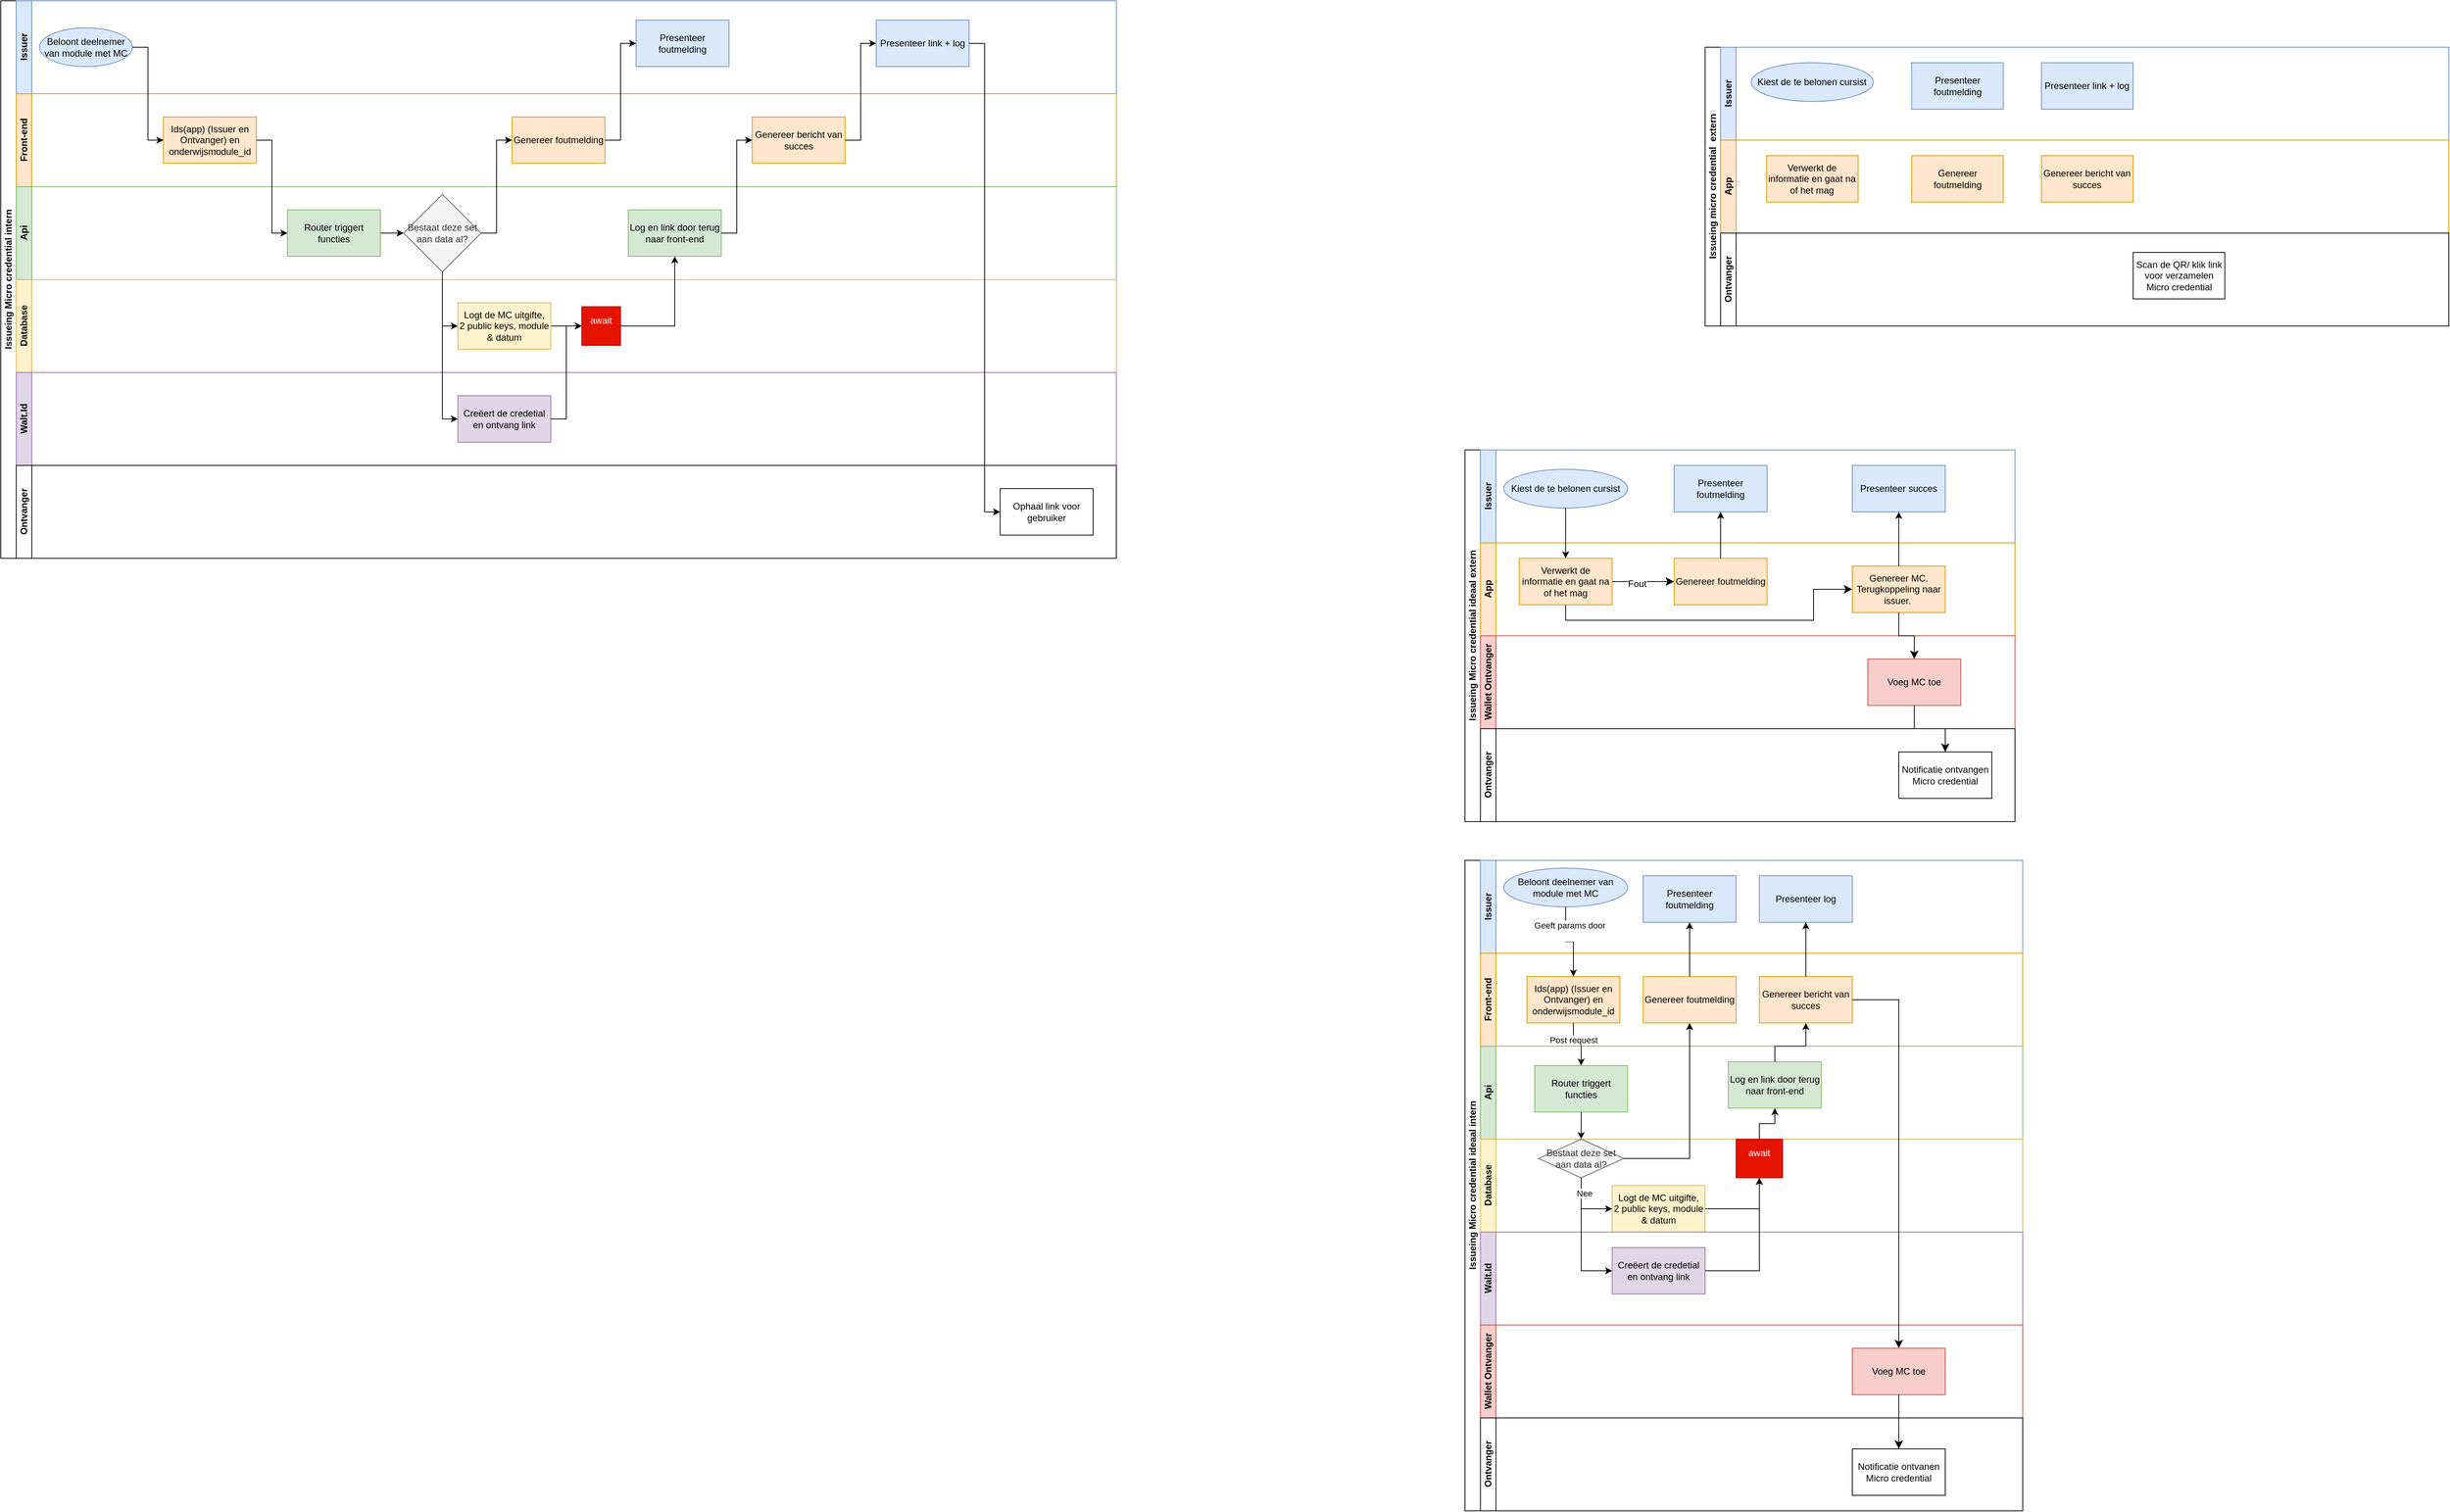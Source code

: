 <mxfile version="24.4.12" type="github">
  <diagram name="Pagina-1" id="NsCIWlI-wsy2xXNKLtzi">
    <mxGraphModel dx="2665" dy="642" grid="1" gridSize="10" guides="1" tooltips="1" connect="1" arrows="1" fold="1" page="1" pageScale="1" pageWidth="827" pageHeight="1169" math="0" shadow="0">
      <root>
        <mxCell id="0" />
        <mxCell id="1" parent="0" />
        <mxCell id="zvpY97_QarNmOb90CFdL-1" value="Issueing Micro credential intern" style="swimlane;childLayout=stackLayout;resizeParent=1;resizeParentMax=0;horizontal=0;startSize=20;horizontalStack=0;html=1;" parent="1" vertex="1">
          <mxGeometry x="-720" y="370" width="1440" height="720" as="geometry" />
        </mxCell>
        <mxCell id="zvpY97_QarNmOb90CFdL-2" value="Issuer" style="swimlane;startSize=20;horizontal=0;html=1;fillColor=#dae8fc;strokeColor=#6c8ebf;" parent="zvpY97_QarNmOb90CFdL-1" vertex="1">
          <mxGeometry x="20" width="1420" height="120" as="geometry" />
        </mxCell>
        <mxCell id="zvpY97_QarNmOb90CFdL-3" value="Beloont deelnemer van module met MC" style="ellipse;whiteSpace=wrap;html=1;fillColor=#dae8fc;strokeColor=#6c8ebf;" parent="zvpY97_QarNmOb90CFdL-2" vertex="1">
          <mxGeometry x="30" y="35" width="120" height="50" as="geometry" />
        </mxCell>
        <mxCell id="zvpY97_QarNmOb90CFdL-4" value="Presenteer foutmelding" style="whiteSpace=wrap;html=1;fillColor=#dae8fc;strokeColor=#6c8ebf;rounded=0;" parent="zvpY97_QarNmOb90CFdL-2" vertex="1">
          <mxGeometry x="800" y="25" width="120" height="60" as="geometry" />
        </mxCell>
        <mxCell id="zvpY97_QarNmOb90CFdL-5" value="Presenteer link + log" style="whiteSpace=wrap;html=1;fillColor=#dae8fc;strokeColor=#6c8ebf;rounded=0;" parent="zvpY97_QarNmOb90CFdL-2" vertex="1">
          <mxGeometry x="1110" y="25" width="120" height="60" as="geometry" />
        </mxCell>
        <mxCell id="zvpY97_QarNmOb90CFdL-6" value="Front-end" style="swimlane;startSize=20;horizontal=0;html=1;fillColor=#ffe6cc;strokeColor=#d79b00;" parent="zvpY97_QarNmOb90CFdL-1" vertex="1">
          <mxGeometry x="20" y="120" width="1420" height="120" as="geometry" />
        </mxCell>
        <mxCell id="zvpY97_QarNmOb90CFdL-7" value="Ids(app) (Issuer en Ontvanger) en onderwijsmodule_id" style="rounded=0;whiteSpace=wrap;html=1;fillColor=#ffe6cc;strokeColor=#d79b00;" parent="zvpY97_QarNmOb90CFdL-6" vertex="1">
          <mxGeometry x="190" y="30" width="120" height="60" as="geometry" />
        </mxCell>
        <mxCell id="zvpY97_QarNmOb90CFdL-8" value="Genereer foutmelding" style="whiteSpace=wrap;html=1;fillColor=#ffe6cc;strokeColor=#d79b00;rounded=0;" parent="zvpY97_QarNmOb90CFdL-6" vertex="1">
          <mxGeometry x="640" y="30" width="120" height="60" as="geometry" />
        </mxCell>
        <mxCell id="zvpY97_QarNmOb90CFdL-9" value="Genereer bericht van succes" style="whiteSpace=wrap;html=1;fillColor=#ffe6cc;strokeColor=#d79b00;rounded=0;" parent="zvpY97_QarNmOb90CFdL-6" vertex="1">
          <mxGeometry x="950" y="30" width="120" height="60" as="geometry" />
        </mxCell>
        <mxCell id="zvpY97_QarNmOb90CFdL-11" value="Api" style="swimlane;startSize=20;horizontal=0;html=1;fillColor=#d5e8d4;strokeColor=#82b366;" parent="zvpY97_QarNmOb90CFdL-1" vertex="1">
          <mxGeometry x="20" y="240" width="1420" height="120" as="geometry" />
        </mxCell>
        <mxCell id="EHAu2jdZxgm3HHLdkp7--11" style="edgeStyle=orthogonalEdgeStyle;rounded=0;orthogonalLoop=1;jettySize=auto;html=1;entryX=0;entryY=0.5;entryDx=0;entryDy=0;" edge="1" parent="zvpY97_QarNmOb90CFdL-11" source="zvpY97_QarNmOb90CFdL-14" target="zvpY97_QarNmOb90CFdL-19">
          <mxGeometry relative="1" as="geometry" />
        </mxCell>
        <mxCell id="zvpY97_QarNmOb90CFdL-14" value="Router triggert functies" style="rounded=0;whiteSpace=wrap;html=1;fillColor=#d5e8d4;strokeColor=#82b366;" parent="zvpY97_QarNmOb90CFdL-11" vertex="1">
          <mxGeometry x="350" y="30" width="120" height="60" as="geometry" />
        </mxCell>
        <mxCell id="zvpY97_QarNmOb90CFdL-15" value="Log en link door terug naar front-end" style="whiteSpace=wrap;html=1;fillColor=#d5e8d4;strokeColor=#82b366;rounded=0;" parent="zvpY97_QarNmOb90CFdL-11" vertex="1">
          <mxGeometry x="790" y="30" width="120" height="60" as="geometry" />
        </mxCell>
        <mxCell id="zvpY97_QarNmOb90CFdL-19" value="Bestaat deze set aan data al?" style="rhombus;whiteSpace=wrap;html=1;fillColor=#f5f5f5;strokeColor=#666666;rounded=0;fontColor=#333333;" parent="zvpY97_QarNmOb90CFdL-11" vertex="1">
          <mxGeometry x="500" y="10" width="100" height="100" as="geometry" />
        </mxCell>
        <mxCell id="zvpY97_QarNmOb90CFdL-16" value="Database" style="swimlane;startSize=20;horizontal=0;html=1;fillColor=#fff2cc;strokeColor=#d6b656;" parent="zvpY97_QarNmOb90CFdL-1" vertex="1">
          <mxGeometry x="20" y="360" width="1420" height="120" as="geometry" />
        </mxCell>
        <mxCell id="EHAu2jdZxgm3HHLdkp7--20" value="" style="edgeStyle=orthogonalEdgeStyle;rounded=0;orthogonalLoop=1;jettySize=auto;html=1;" edge="1" parent="zvpY97_QarNmOb90CFdL-16" source="zvpY97_QarNmOb90CFdL-18" target="zvpY97_QarNmOb90CFdL-21">
          <mxGeometry relative="1" as="geometry" />
        </mxCell>
        <mxCell id="zvpY97_QarNmOb90CFdL-18" value="Logt de MC uitgifte,&lt;br&gt;2 public keys, module &amp;amp;&amp;nbsp;&lt;span style=&quot;background-color: initial;&quot;&gt;datum&lt;/span&gt;" style="rounded=0;whiteSpace=wrap;html=1;fillColor=#fff2cc;strokeColor=#d6b656;" parent="zvpY97_QarNmOb90CFdL-16" vertex="1">
          <mxGeometry x="570" y="30" width="120" height="60" as="geometry" />
        </mxCell>
        <mxCell id="zvpY97_QarNmOb90CFdL-21" value="await&lt;div&gt;&lt;br&gt;&lt;/div&gt;" style="whiteSpace=wrap;html=1;fillColor=#e51400;strokeColor=#B20000;rounded=0;fontColor=#ffffff;" parent="zvpY97_QarNmOb90CFdL-16" vertex="1">
          <mxGeometry x="730" y="35" width="50" height="50" as="geometry" />
        </mxCell>
        <mxCell id="zvpY97_QarNmOb90CFdL-22" value="Walt.Id" style="swimlane;startSize=20;horizontal=0;html=1;fillColor=#e1d5e7;strokeColor=#9673a6;" parent="zvpY97_QarNmOb90CFdL-1" vertex="1">
          <mxGeometry x="20" y="480" width="1420" height="120" as="geometry" />
        </mxCell>
        <mxCell id="zvpY97_QarNmOb90CFdL-23" value="Creëert de credetial en ontvang link" style="rounded=0;whiteSpace=wrap;html=1;fillColor=#e1d5e7;strokeColor=#9673a6;" parent="zvpY97_QarNmOb90CFdL-22" vertex="1">
          <mxGeometry x="570" y="30" width="120" height="60" as="geometry" />
        </mxCell>
        <mxCell id="zvpY97_QarNmOb90CFdL-24" value="&lt;span style=&quot;color: rgb(0, 0, 0); font-family: Helvetica; font-size: 12px; font-style: normal; font-variant-ligatures: normal; font-variant-caps: normal; font-weight: 700; letter-spacing: normal; orphans: 2; text-align: center; text-indent: 0px; text-transform: none; widows: 2; word-spacing: 0px; -webkit-text-stroke-width: 0px; white-space: nowrap; background-color: rgb(251, 251, 251); text-decoration-thickness: initial; text-decoration-style: initial; text-decoration-color: initial; display: inline !important; float: none;&quot;&gt;Ontvanger&lt;/span&gt;" style="swimlane;startSize=20;horizontal=0;html=1;" parent="zvpY97_QarNmOb90CFdL-1" vertex="1">
          <mxGeometry x="20" y="600" width="1420" height="120" as="geometry" />
        </mxCell>
        <mxCell id="zvpY97_QarNmOb90CFdL-25" value="Ophaal link voor gebruiker" style="rounded=0;whiteSpace=wrap;html=1;" parent="zvpY97_QarNmOb90CFdL-24" vertex="1">
          <mxGeometry x="1270" y="30.0" width="120" height="60" as="geometry" />
        </mxCell>
        <mxCell id="EHAu2jdZxgm3HHLdkp7--4" style="edgeStyle=orthogonalEdgeStyle;rounded=0;orthogonalLoop=1;jettySize=auto;html=1;entryX=0;entryY=0.5;entryDx=0;entryDy=0;" edge="1" parent="zvpY97_QarNmOb90CFdL-1" source="zvpY97_QarNmOb90CFdL-3" target="zvpY97_QarNmOb90CFdL-7">
          <mxGeometry relative="1" as="geometry" />
        </mxCell>
        <mxCell id="EHAu2jdZxgm3HHLdkp7--5" style="edgeStyle=orthogonalEdgeStyle;rounded=0;orthogonalLoop=1;jettySize=auto;html=1;entryX=0;entryY=0.5;entryDx=0;entryDy=0;" edge="1" parent="zvpY97_QarNmOb90CFdL-1" source="zvpY97_QarNmOb90CFdL-7" target="zvpY97_QarNmOb90CFdL-14">
          <mxGeometry relative="1" as="geometry" />
        </mxCell>
        <mxCell id="EHAu2jdZxgm3HHLdkp7--13" style="edgeStyle=orthogonalEdgeStyle;rounded=0;orthogonalLoop=1;jettySize=auto;html=1;entryX=0;entryY=0.5;entryDx=0;entryDy=0;" edge="1" parent="zvpY97_QarNmOb90CFdL-1" source="zvpY97_QarNmOb90CFdL-19" target="zvpY97_QarNmOb90CFdL-8">
          <mxGeometry relative="1" as="geometry" />
        </mxCell>
        <mxCell id="EHAu2jdZxgm3HHLdkp7--14" style="edgeStyle=orthogonalEdgeStyle;rounded=0;orthogonalLoop=1;jettySize=auto;html=1;entryX=0;entryY=0.5;entryDx=0;entryDy=0;" edge="1" parent="zvpY97_QarNmOb90CFdL-1" source="zvpY97_QarNmOb90CFdL-8" target="zvpY97_QarNmOb90CFdL-4">
          <mxGeometry relative="1" as="geometry" />
        </mxCell>
        <mxCell id="EHAu2jdZxgm3HHLdkp7--17" style="edgeStyle=orthogonalEdgeStyle;rounded=0;orthogonalLoop=1;jettySize=auto;html=1;entryX=0;entryY=0.5;entryDx=0;entryDy=0;" edge="1" parent="zvpY97_QarNmOb90CFdL-1" source="zvpY97_QarNmOb90CFdL-19" target="zvpY97_QarNmOb90CFdL-18">
          <mxGeometry relative="1" as="geometry" />
        </mxCell>
        <mxCell id="EHAu2jdZxgm3HHLdkp7--18" style="edgeStyle=orthogonalEdgeStyle;rounded=0;orthogonalLoop=1;jettySize=auto;html=1;exitX=0.5;exitY=1;exitDx=0;exitDy=0;entryX=0;entryY=0.5;entryDx=0;entryDy=0;" edge="1" parent="zvpY97_QarNmOb90CFdL-1" source="zvpY97_QarNmOb90CFdL-19" target="zvpY97_QarNmOb90CFdL-23">
          <mxGeometry relative="1" as="geometry" />
        </mxCell>
        <mxCell id="EHAu2jdZxgm3HHLdkp7--21" style="edgeStyle=orthogonalEdgeStyle;rounded=0;orthogonalLoop=1;jettySize=auto;html=1;entryX=0;entryY=0.5;entryDx=0;entryDy=0;" edge="1" parent="zvpY97_QarNmOb90CFdL-1" source="zvpY97_QarNmOb90CFdL-23" target="zvpY97_QarNmOb90CFdL-21">
          <mxGeometry relative="1" as="geometry" />
        </mxCell>
        <mxCell id="EHAu2jdZxgm3HHLdkp7--22" style="edgeStyle=orthogonalEdgeStyle;rounded=0;orthogonalLoop=1;jettySize=auto;html=1;entryX=0.5;entryY=1;entryDx=0;entryDy=0;" edge="1" parent="zvpY97_QarNmOb90CFdL-1" source="zvpY97_QarNmOb90CFdL-21" target="zvpY97_QarNmOb90CFdL-15">
          <mxGeometry relative="1" as="geometry" />
        </mxCell>
        <mxCell id="EHAu2jdZxgm3HHLdkp7--23" style="edgeStyle=orthogonalEdgeStyle;rounded=0;orthogonalLoop=1;jettySize=auto;html=1;entryX=0;entryY=0.5;entryDx=0;entryDy=0;" edge="1" parent="zvpY97_QarNmOb90CFdL-1" source="zvpY97_QarNmOb90CFdL-15" target="zvpY97_QarNmOb90CFdL-9">
          <mxGeometry relative="1" as="geometry" />
        </mxCell>
        <mxCell id="EHAu2jdZxgm3HHLdkp7--24" style="edgeStyle=orthogonalEdgeStyle;rounded=0;orthogonalLoop=1;jettySize=auto;html=1;entryX=0;entryY=0.5;entryDx=0;entryDy=0;" edge="1" parent="zvpY97_QarNmOb90CFdL-1" source="zvpY97_QarNmOb90CFdL-9" target="zvpY97_QarNmOb90CFdL-5">
          <mxGeometry relative="1" as="geometry" />
        </mxCell>
        <mxCell id="EHAu2jdZxgm3HHLdkp7--25" style="edgeStyle=orthogonalEdgeStyle;rounded=0;orthogonalLoop=1;jettySize=auto;html=1;entryX=0;entryY=0.5;entryDx=0;entryDy=0;" edge="1" parent="zvpY97_QarNmOb90CFdL-1" source="zvpY97_QarNmOb90CFdL-5" target="zvpY97_QarNmOb90CFdL-25">
          <mxGeometry relative="1" as="geometry" />
        </mxCell>
        <mxCell id="zvpY97_QarNmOb90CFdL-39" value="Issueing Micro credential ideaal intern" style="swimlane;childLayout=stackLayout;resizeParent=1;resizeParentMax=0;horizontal=0;startSize=20;horizontalStack=0;html=1;" parent="1" vertex="1">
          <mxGeometry x="1170" y="1480" width="720" height="840" as="geometry" />
        </mxCell>
        <mxCell id="zvpY97_QarNmOb90CFdL-40" value="Issuer" style="swimlane;startSize=20;horizontal=0;html=1;fillColor=#dae8fc;strokeColor=#6c8ebf;" parent="zvpY97_QarNmOb90CFdL-39" vertex="1">
          <mxGeometry x="20" width="700" height="120" as="geometry" />
        </mxCell>
        <mxCell id="zvpY97_QarNmOb90CFdL-41" value="Beloont deelnemer van module met MC" style="ellipse;whiteSpace=wrap;html=1;fillColor=#dae8fc;strokeColor=#6c8ebf;" parent="zvpY97_QarNmOb90CFdL-40" vertex="1">
          <mxGeometry x="30" y="10" width="160" height="50" as="geometry" />
        </mxCell>
        <mxCell id="zvpY97_QarNmOb90CFdL-42" value="Presenteer foutmelding" style="whiteSpace=wrap;html=1;fillColor=#dae8fc;strokeColor=#6c8ebf;rounded=0;" parent="zvpY97_QarNmOb90CFdL-40" vertex="1">
          <mxGeometry x="210" y="20" width="120" height="60" as="geometry" />
        </mxCell>
        <mxCell id="zvpY97_QarNmOb90CFdL-43" value="Presenteer log" style="whiteSpace=wrap;html=1;fillColor=#dae8fc;strokeColor=#6c8ebf;rounded=0;" parent="zvpY97_QarNmOb90CFdL-40" vertex="1">
          <mxGeometry x="360" y="20" width="120" height="60" as="geometry" />
        </mxCell>
        <mxCell id="zvpY97_QarNmOb90CFdL-44" value="Front-end" style="swimlane;startSize=20;horizontal=0;html=1;fillColor=#ffe6cc;strokeColor=#d79b00;" parent="zvpY97_QarNmOb90CFdL-39" vertex="1">
          <mxGeometry x="20" y="120" width="700" height="120" as="geometry" />
        </mxCell>
        <mxCell id="zvpY97_QarNmOb90CFdL-45" value="Ids(app) (Issuer en Ontvanger) en onderwijsmodule_id" style="rounded=0;whiteSpace=wrap;html=1;fillColor=#ffe6cc;strokeColor=#d79b00;" parent="zvpY97_QarNmOb90CFdL-44" vertex="1">
          <mxGeometry x="60" y="30" width="120" height="60" as="geometry" />
        </mxCell>
        <mxCell id="zvpY97_QarNmOb90CFdL-46" value="Genereer foutmelding" style="whiteSpace=wrap;html=1;fillColor=#ffe6cc;strokeColor=#d79b00;rounded=0;" parent="zvpY97_QarNmOb90CFdL-44" vertex="1">
          <mxGeometry x="210" y="30" width="120" height="60" as="geometry" />
        </mxCell>
        <mxCell id="zvpY97_QarNmOb90CFdL-47" value="Genereer bericht van succes" style="whiteSpace=wrap;html=1;fillColor=#ffe6cc;strokeColor=#d79b00;rounded=0;" parent="zvpY97_QarNmOb90CFdL-44" vertex="1">
          <mxGeometry x="360" y="30" width="120" height="60" as="geometry" />
        </mxCell>
        <mxCell id="zvpY97_QarNmOb90CFdL-48" value="Api" style="swimlane;startSize=20;horizontal=0;html=1;fillColor=#d5e8d4;strokeColor=#82b366;" parent="zvpY97_QarNmOb90CFdL-39" vertex="1">
          <mxGeometry x="20" y="240" width="700" height="120" as="geometry" />
        </mxCell>
        <mxCell id="zvpY97_QarNmOb90CFdL-49" value="Router triggert functies" style="rounded=0;whiteSpace=wrap;html=1;fillColor=#d5e8d4;strokeColor=#82b366;" parent="zvpY97_QarNmOb90CFdL-48" vertex="1">
          <mxGeometry x="70" y="25" width="120" height="60" as="geometry" />
        </mxCell>
        <mxCell id="zvpY97_QarNmOb90CFdL-50" value="Log en link door terug naar front-end" style="whiteSpace=wrap;html=1;fillColor=#d5e8d4;strokeColor=#82b366;rounded=0;" parent="zvpY97_QarNmOb90CFdL-48" vertex="1">
          <mxGeometry x="320" y="20" width="120" height="60" as="geometry" />
        </mxCell>
        <mxCell id="zvpY97_QarNmOb90CFdL-51" value="Database" style="swimlane;startSize=20;horizontal=0;html=1;fillColor=#fff2cc;strokeColor=#d6b656;" parent="zvpY97_QarNmOb90CFdL-39" vertex="1">
          <mxGeometry x="20" y="360" width="700" height="120" as="geometry" />
        </mxCell>
        <mxCell id="zvpY97_QarNmOb90CFdL-52" style="edgeStyle=orthogonalEdgeStyle;rounded=0;orthogonalLoop=1;jettySize=auto;html=1;entryX=0.5;entryY=1;entryDx=0;entryDy=0;" parent="zvpY97_QarNmOb90CFdL-51" source="zvpY97_QarNmOb90CFdL-53" target="zvpY97_QarNmOb90CFdL-56" edge="1">
          <mxGeometry relative="1" as="geometry" />
        </mxCell>
        <mxCell id="zvpY97_QarNmOb90CFdL-53" value="Logt de MC uitgifte,&lt;br&gt;2 public keys, module &amp;amp;&amp;nbsp;&lt;span style=&quot;background-color: initial;&quot;&gt;datum&lt;/span&gt;" style="rounded=0;whiteSpace=wrap;html=1;fillColor=#fff2cc;strokeColor=#d6b656;" parent="zvpY97_QarNmOb90CFdL-51" vertex="1">
          <mxGeometry x="170" y="60" width="120" height="60" as="geometry" />
        </mxCell>
        <mxCell id="zvpY97_QarNmOb90CFdL-54" value="Bestaat deze set aan data al?" style="rhombus;whiteSpace=wrap;html=1;fillColor=#f5f5f5;strokeColor=#666666;rounded=0;fontColor=#333333;" parent="zvpY97_QarNmOb90CFdL-51" vertex="1">
          <mxGeometry x="75" width="110" height="50" as="geometry" />
        </mxCell>
        <mxCell id="zvpY97_QarNmOb90CFdL-55" style="edgeStyle=orthogonalEdgeStyle;rounded=0;orthogonalLoop=1;jettySize=auto;html=1;entryX=0;entryY=0.5;entryDx=0;entryDy=0;" parent="zvpY97_QarNmOb90CFdL-51" source="zvpY97_QarNmOb90CFdL-54" target="zvpY97_QarNmOb90CFdL-53" edge="1">
          <mxGeometry relative="1" as="geometry" />
        </mxCell>
        <mxCell id="zvpY97_QarNmOb90CFdL-56" value="await&lt;div&gt;&lt;br&gt;&lt;/div&gt;" style="whiteSpace=wrap;html=1;fillColor=#e51400;strokeColor=#B20000;rounded=0;fontColor=#ffffff;" parent="zvpY97_QarNmOb90CFdL-51" vertex="1">
          <mxGeometry x="330" width="60" height="50" as="geometry" />
        </mxCell>
        <mxCell id="zvpY97_QarNmOb90CFdL-57" value="Walt.Id" style="swimlane;startSize=20;horizontal=0;html=1;fillColor=#e1d5e7;strokeColor=#9673a6;" parent="zvpY97_QarNmOb90CFdL-39" vertex="1">
          <mxGeometry x="20" y="480" width="700" height="120" as="geometry" />
        </mxCell>
        <mxCell id="zvpY97_QarNmOb90CFdL-58" value="Creëert de credetial en ontvang link" style="rounded=0;whiteSpace=wrap;html=1;fillColor=#e1d5e7;strokeColor=#9673a6;" parent="zvpY97_QarNmOb90CFdL-57" vertex="1">
          <mxGeometry x="170" y="20" width="120" height="60" as="geometry" />
        </mxCell>
        <mxCell id="zvpY97_QarNmOb90CFdL-59" value="Wallet Ontvanger" style="swimlane;startSize=20;horizontal=0;html=1;fillColor=#f8cecc;strokeColor=#b85450;" parent="zvpY97_QarNmOb90CFdL-39" vertex="1">
          <mxGeometry x="20" y="600" width="700" height="120" as="geometry" />
        </mxCell>
        <mxCell id="zvpY97_QarNmOb90CFdL-60" value="Voeg MC toe" style="whiteSpace=wrap;html=1;fillColor=#f8cecc;strokeColor=#b85450;rounded=0;" parent="zvpY97_QarNmOb90CFdL-59" vertex="1">
          <mxGeometry x="480" y="30" width="120" height="60" as="geometry" />
        </mxCell>
        <mxCell id="zvpY97_QarNmOb90CFdL-61" value="&lt;span style=&quot;color: rgb(0, 0, 0); font-family: Helvetica; font-size: 12px; font-style: normal; font-variant-ligatures: normal; font-variant-caps: normal; font-weight: 700; letter-spacing: normal; orphans: 2; text-align: center; text-indent: 0px; text-transform: none; widows: 2; word-spacing: 0px; -webkit-text-stroke-width: 0px; white-space: nowrap; background-color: rgb(251, 251, 251); text-decoration-thickness: initial; text-decoration-style: initial; text-decoration-color: initial; display: inline !important; float: none;&quot;&gt;Ontvanger&lt;/span&gt;" style="swimlane;startSize=20;horizontal=0;html=1;" parent="zvpY97_QarNmOb90CFdL-39" vertex="1">
          <mxGeometry x="20" y="720" width="700" height="120" as="geometry" />
        </mxCell>
        <mxCell id="zvpY97_QarNmOb90CFdL-62" value="Notificatie ontvanen Micro credential" style="whiteSpace=wrap;html=1;rounded=0;" parent="zvpY97_QarNmOb90CFdL-61" vertex="1">
          <mxGeometry x="480" y="40" width="120" height="60" as="geometry" />
        </mxCell>
        <mxCell id="zvpY97_QarNmOb90CFdL-63" style="edgeStyle=orthogonalEdgeStyle;rounded=0;orthogonalLoop=1;jettySize=auto;html=1;entryX=0.5;entryY=0;entryDx=0;entryDy=0;" parent="zvpY97_QarNmOb90CFdL-39" source="zvpY97_QarNmOb90CFdL-41" target="zvpY97_QarNmOb90CFdL-45" edge="1">
          <mxGeometry relative="1" as="geometry" />
        </mxCell>
        <mxCell id="zvpY97_QarNmOb90CFdL-64" value="Geeft params door&lt;div&gt;&lt;br&gt;&lt;/div&gt;" style="edgeLabel;html=1;align=center;verticalAlign=middle;resizable=0;points=[];" parent="zvpY97_QarNmOb90CFdL-63" vertex="1" connectable="0">
          <mxGeometry x="-0.376" y="5" relative="1" as="geometry">
            <mxPoint as="offset" />
          </mxGeometry>
        </mxCell>
        <mxCell id="zvpY97_QarNmOb90CFdL-65" value="" style="edgeStyle=orthogonalEdgeStyle;rounded=0;orthogonalLoop=1;jettySize=auto;html=1;" parent="zvpY97_QarNmOb90CFdL-39" source="zvpY97_QarNmOb90CFdL-45" target="zvpY97_QarNmOb90CFdL-49" edge="1">
          <mxGeometry relative="1" as="geometry" />
        </mxCell>
        <mxCell id="zvpY97_QarNmOb90CFdL-66" value="Post request" style="edgeLabel;html=1;align=center;verticalAlign=middle;resizable=0;points=[];" parent="zvpY97_QarNmOb90CFdL-65" vertex="1" connectable="0">
          <mxGeometry x="-0.227" relative="1" as="geometry">
            <mxPoint y="-3" as="offset" />
          </mxGeometry>
        </mxCell>
        <mxCell id="zvpY97_QarNmOb90CFdL-67" value="" style="edgeStyle=orthogonalEdgeStyle;rounded=0;orthogonalLoop=1;jettySize=auto;html=1;" parent="zvpY97_QarNmOb90CFdL-39" source="zvpY97_QarNmOb90CFdL-49" target="zvpY97_QarNmOb90CFdL-54" edge="1">
          <mxGeometry relative="1" as="geometry" />
        </mxCell>
        <mxCell id="zvpY97_QarNmOb90CFdL-68" style="edgeStyle=orthogonalEdgeStyle;rounded=0;orthogonalLoop=1;jettySize=auto;html=1;entryX=0;entryY=0.5;entryDx=0;entryDy=0;" parent="zvpY97_QarNmOb90CFdL-39" source="zvpY97_QarNmOb90CFdL-54" target="zvpY97_QarNmOb90CFdL-58" edge="1">
          <mxGeometry relative="1" as="geometry" />
        </mxCell>
        <mxCell id="zvpY97_QarNmOb90CFdL-69" value="Nee" style="edgeLabel;html=1;align=center;verticalAlign=middle;resizable=0;points=[];" parent="zvpY97_QarNmOb90CFdL-68" vertex="1" connectable="0">
          <mxGeometry x="-0.747" y="4" relative="1" as="geometry">
            <mxPoint as="offset" />
          </mxGeometry>
        </mxCell>
        <mxCell id="zvpY97_QarNmOb90CFdL-70" value="" style="edgeStyle=orthogonalEdgeStyle;rounded=0;orthogonalLoop=1;jettySize=auto;html=1;" parent="zvpY97_QarNmOb90CFdL-39" source="zvpY97_QarNmOb90CFdL-54" target="zvpY97_QarNmOb90CFdL-46" edge="1">
          <mxGeometry relative="1" as="geometry" />
        </mxCell>
        <mxCell id="zvpY97_QarNmOb90CFdL-71" value="" style="edgeStyle=orthogonalEdgeStyle;rounded=0;orthogonalLoop=1;jettySize=auto;html=1;" parent="zvpY97_QarNmOb90CFdL-39" source="zvpY97_QarNmOb90CFdL-46" target="zvpY97_QarNmOb90CFdL-42" edge="1">
          <mxGeometry relative="1" as="geometry" />
        </mxCell>
        <mxCell id="zvpY97_QarNmOb90CFdL-72" value="" style="edgeStyle=orthogonalEdgeStyle;rounded=0;orthogonalLoop=1;jettySize=auto;html=1;" parent="zvpY97_QarNmOb90CFdL-39" source="zvpY97_QarNmOb90CFdL-56" target="zvpY97_QarNmOb90CFdL-50" edge="1">
          <mxGeometry relative="1" as="geometry" />
        </mxCell>
        <mxCell id="zvpY97_QarNmOb90CFdL-73" style="edgeStyle=orthogonalEdgeStyle;rounded=0;orthogonalLoop=1;jettySize=auto;html=1;entryX=0.5;entryY=1;entryDx=0;entryDy=0;" parent="zvpY97_QarNmOb90CFdL-39" source="zvpY97_QarNmOb90CFdL-58" target="zvpY97_QarNmOb90CFdL-56" edge="1">
          <mxGeometry relative="1" as="geometry">
            <mxPoint x="430" y="420" as="targetPoint" />
          </mxGeometry>
        </mxCell>
        <mxCell id="zvpY97_QarNmOb90CFdL-74" value="" style="edgeStyle=orthogonalEdgeStyle;rounded=0;orthogonalLoop=1;jettySize=auto;html=1;" parent="zvpY97_QarNmOb90CFdL-39" source="zvpY97_QarNmOb90CFdL-50" target="zvpY97_QarNmOb90CFdL-47" edge="1">
          <mxGeometry relative="1" as="geometry">
            <Array as="points">
              <mxPoint x="400" y="240" />
              <mxPoint x="440" y="240" />
            </Array>
          </mxGeometry>
        </mxCell>
        <mxCell id="zvpY97_QarNmOb90CFdL-75" value="" style="edgeStyle=orthogonalEdgeStyle;rounded=0;orthogonalLoop=1;jettySize=auto;html=1;" parent="zvpY97_QarNmOb90CFdL-39" source="zvpY97_QarNmOb90CFdL-47" target="zvpY97_QarNmOb90CFdL-43" edge="1">
          <mxGeometry relative="1" as="geometry" />
        </mxCell>
        <mxCell id="zvpY97_QarNmOb90CFdL-76" style="edgeStyle=orthogonalEdgeStyle;rounded=0;orthogonalLoop=1;jettySize=auto;html=1;entryX=0.5;entryY=0;entryDx=0;entryDy=0;fontSize=12;startSize=8;endSize=8;exitX=1;exitY=0.5;exitDx=0;exitDy=0;" parent="zvpY97_QarNmOb90CFdL-39" source="zvpY97_QarNmOb90CFdL-47" target="zvpY97_QarNmOb90CFdL-60" edge="1">
          <mxGeometry relative="1" as="geometry">
            <Array as="points">
              <mxPoint x="560" y="180" />
            </Array>
          </mxGeometry>
        </mxCell>
        <mxCell id="zvpY97_QarNmOb90CFdL-77" style="edgeStyle=orthogonalEdgeStyle;rounded=0;orthogonalLoop=1;jettySize=auto;html=1;entryX=0.5;entryY=0;entryDx=0;entryDy=0;fontSize=12;startSize=8;endSize=8;" parent="zvpY97_QarNmOb90CFdL-39" source="zvpY97_QarNmOb90CFdL-60" target="zvpY97_QarNmOb90CFdL-62" edge="1">
          <mxGeometry relative="1" as="geometry" />
        </mxCell>
        <mxCell id="zvpY97_QarNmOb90CFdL-108" value="Issueing Micro credential ideaal extern" style="swimlane;childLayout=stackLayout;resizeParent=1;resizeParentMax=0;horizontal=0;startSize=20;horizontalStack=0;html=1;" parent="1" vertex="1">
          <mxGeometry x="1170" y="950" width="710" height="480" as="geometry" />
        </mxCell>
        <mxCell id="zvpY97_QarNmOb90CFdL-109" value="Issuer" style="swimlane;startSize=20;horizontal=0;html=1;fillColor=#dae8fc;strokeColor=#6c8ebf;" parent="zvpY97_QarNmOb90CFdL-108" vertex="1">
          <mxGeometry x="20" width="690" height="120" as="geometry" />
        </mxCell>
        <mxCell id="zvpY97_QarNmOb90CFdL-110" value="Kiest de te belonen cursist" style="ellipse;whiteSpace=wrap;html=1;fillColor=#dae8fc;strokeColor=#6c8ebf;" parent="zvpY97_QarNmOb90CFdL-109" vertex="1">
          <mxGeometry x="30" y="25" width="160" height="50" as="geometry" />
        </mxCell>
        <mxCell id="zvpY97_QarNmOb90CFdL-111" value="Presenteer foutmelding" style="whiteSpace=wrap;html=1;fillColor=#dae8fc;strokeColor=#6c8ebf;rounded=0;" parent="zvpY97_QarNmOb90CFdL-109" vertex="1">
          <mxGeometry x="250" y="20" width="120" height="60" as="geometry" />
        </mxCell>
        <mxCell id="zvpY97_QarNmOb90CFdL-112" value="Presenteer succes" style="whiteSpace=wrap;html=1;fillColor=#dae8fc;strokeColor=#6c8ebf;rounded=0;" parent="zvpY97_QarNmOb90CFdL-109" vertex="1">
          <mxGeometry x="480" y="20" width="120" height="60" as="geometry" />
        </mxCell>
        <mxCell id="zvpY97_QarNmOb90CFdL-113" value="App" style="swimlane;startSize=20;horizontal=0;html=1;fillColor=#ffe6cc;strokeColor=#d79b00;" parent="zvpY97_QarNmOb90CFdL-108" vertex="1">
          <mxGeometry x="20" y="120" width="690" height="120" as="geometry" />
        </mxCell>
        <mxCell id="zvpY97_QarNmOb90CFdL-114" style="edgeStyle=none;curved=1;rounded=0;orthogonalLoop=1;jettySize=auto;html=1;entryX=0;entryY=0.5;entryDx=0;entryDy=0;fontSize=12;startSize=8;endSize=8;" parent="zvpY97_QarNmOb90CFdL-113" source="zvpY97_QarNmOb90CFdL-117" target="zvpY97_QarNmOb90CFdL-118" edge="1">
          <mxGeometry relative="1" as="geometry" />
        </mxCell>
        <mxCell id="zvpY97_QarNmOb90CFdL-115" value="Fout" style="edgeLabel;html=1;align=center;verticalAlign=middle;resizable=0;points=[];fontSize=12;" parent="zvpY97_QarNmOb90CFdL-114" vertex="1" connectable="0">
          <mxGeometry x="-0.216" y="-3" relative="1" as="geometry">
            <mxPoint as="offset" />
          </mxGeometry>
        </mxCell>
        <mxCell id="zvpY97_QarNmOb90CFdL-116" style="edgeStyle=orthogonalEdgeStyle;rounded=0;orthogonalLoop=1;jettySize=auto;html=1;entryX=0;entryY=0.5;entryDx=0;entryDy=0;fontSize=12;startSize=8;endSize=8;exitX=0.5;exitY=1;exitDx=0;exitDy=0;" parent="zvpY97_QarNmOb90CFdL-113" source="zvpY97_QarNmOb90CFdL-117" target="zvpY97_QarNmOb90CFdL-119" edge="1">
          <mxGeometry relative="1" as="geometry">
            <Array as="points">
              <mxPoint x="110" y="100" />
              <mxPoint x="430" y="100" />
              <mxPoint x="430" y="60" />
            </Array>
          </mxGeometry>
        </mxCell>
        <mxCell id="zvpY97_QarNmOb90CFdL-117" value="Verwerkt de informatie en gaat na of het mag" style="rounded=0;whiteSpace=wrap;html=1;fillColor=#ffe6cc;strokeColor=#d79b00;" parent="zvpY97_QarNmOb90CFdL-113" vertex="1">
          <mxGeometry x="50" y="20" width="120" height="60" as="geometry" />
        </mxCell>
        <mxCell id="zvpY97_QarNmOb90CFdL-118" value="Genereer foutmelding" style="whiteSpace=wrap;html=1;fillColor=#ffe6cc;strokeColor=#d79b00;rounded=0;" parent="zvpY97_QarNmOb90CFdL-113" vertex="1">
          <mxGeometry x="250" y="20" width="120" height="60" as="geometry" />
        </mxCell>
        <mxCell id="zvpY97_QarNmOb90CFdL-119" value="Genereer MC.&lt;br&gt;Terugkoppeling naar issuer.&amp;nbsp;" style="whiteSpace=wrap;html=1;fillColor=#ffe6cc;strokeColor=#d79b00;rounded=0;" parent="zvpY97_QarNmOb90CFdL-113" vertex="1">
          <mxGeometry x="480" y="30" width="120" height="60" as="geometry" />
        </mxCell>
        <mxCell id="zvpY97_QarNmOb90CFdL-120" value="Wallet Ontvanger" style="swimlane;startSize=20;horizontal=0;html=1;fillColor=#f8cecc;strokeColor=#b85450;" parent="zvpY97_QarNmOb90CFdL-108" vertex="1">
          <mxGeometry x="20" y="240" width="690" height="120" as="geometry" />
        </mxCell>
        <mxCell id="zvpY97_QarNmOb90CFdL-121" value="Voeg MC toe" style="whiteSpace=wrap;html=1;fillColor=#f8cecc;strokeColor=#b85450;rounded=0;" parent="zvpY97_QarNmOb90CFdL-120" vertex="1">
          <mxGeometry x="500" y="30" width="120" height="60" as="geometry" />
        </mxCell>
        <mxCell id="zvpY97_QarNmOb90CFdL-122" value="&lt;span style=&quot;color: rgb(0, 0, 0); font-family: Helvetica; font-size: 12px; font-style: normal; font-variant-ligatures: normal; font-variant-caps: normal; font-weight: 700; letter-spacing: normal; orphans: 2; text-align: center; text-indent: 0px; text-transform: none; widows: 2; word-spacing: 0px; -webkit-text-stroke-width: 0px; white-space: nowrap; background-color: rgb(251, 251, 251); text-decoration-thickness: initial; text-decoration-style: initial; text-decoration-color: initial; display: inline !important; float: none;&quot;&gt;Ontvanger&lt;/span&gt;" style="swimlane;startSize=20;horizontal=0;html=1;" parent="zvpY97_QarNmOb90CFdL-108" vertex="1">
          <mxGeometry x="20" y="360" width="690" height="120" as="geometry" />
        </mxCell>
        <mxCell id="zvpY97_QarNmOb90CFdL-123" value="Notificatie ontvangen Micro credential" style="whiteSpace=wrap;html=1;rounded=0;" parent="zvpY97_QarNmOb90CFdL-122" vertex="1">
          <mxGeometry x="540" y="30" width="120" height="60" as="geometry" />
        </mxCell>
        <mxCell id="zvpY97_QarNmOb90CFdL-124" style="edgeStyle=none;curved=1;rounded=0;orthogonalLoop=1;jettySize=auto;html=1;exitX=0.5;exitY=0;exitDx=0;exitDy=0;fontSize=12;startSize=8;endSize=8;" parent="zvpY97_QarNmOb90CFdL-122" source="zvpY97_QarNmOb90CFdL-123" target="zvpY97_QarNmOb90CFdL-123" edge="1">
          <mxGeometry relative="1" as="geometry" />
        </mxCell>
        <mxCell id="zvpY97_QarNmOb90CFdL-125" style="edgeStyle=orthogonalEdgeStyle;rounded=0;orthogonalLoop=1;jettySize=auto;html=1;entryX=0.5;entryY=0;entryDx=0;entryDy=0;" parent="zvpY97_QarNmOb90CFdL-108" source="zvpY97_QarNmOb90CFdL-110" target="zvpY97_QarNmOb90CFdL-117" edge="1">
          <mxGeometry relative="1" as="geometry" />
        </mxCell>
        <mxCell id="zvpY97_QarNmOb90CFdL-126" value="" style="edgeStyle=orthogonalEdgeStyle;rounded=0;orthogonalLoop=1;jettySize=auto;html=1;" parent="zvpY97_QarNmOb90CFdL-108" source="zvpY97_QarNmOb90CFdL-117" edge="1">
          <mxGeometry relative="1" as="geometry" />
        </mxCell>
        <mxCell id="zvpY97_QarNmOb90CFdL-127" value="Post request" style="edgeLabel;html=1;align=center;verticalAlign=middle;resizable=0;points=[];" parent="zvpY97_QarNmOb90CFdL-126" vertex="1" connectable="0">
          <mxGeometry x="-0.227" relative="1" as="geometry">
            <mxPoint y="-3" as="offset" />
          </mxGeometry>
        </mxCell>
        <mxCell id="zvpY97_QarNmOb90CFdL-128" value="" style="edgeStyle=orthogonalEdgeStyle;rounded=0;orthogonalLoop=1;jettySize=auto;html=1;" parent="zvpY97_QarNmOb90CFdL-108" edge="1">
          <mxGeometry relative="1" as="geometry" />
        </mxCell>
        <mxCell id="zvpY97_QarNmOb90CFdL-129" style="edgeStyle=orthogonalEdgeStyle;rounded=0;orthogonalLoop=1;jettySize=auto;html=1;entryX=0;entryY=0.5;entryDx=0;entryDy=0;" parent="zvpY97_QarNmOb90CFdL-108" edge="1">
          <mxGeometry relative="1" as="geometry" />
        </mxCell>
        <mxCell id="zvpY97_QarNmOb90CFdL-130" value="Nee" style="edgeLabel;html=1;align=center;verticalAlign=middle;resizable=0;points=[];" parent="zvpY97_QarNmOb90CFdL-129" vertex="1" connectable="0">
          <mxGeometry x="-0.747" y="4" relative="1" as="geometry">
            <mxPoint as="offset" />
          </mxGeometry>
        </mxCell>
        <mxCell id="zvpY97_QarNmOb90CFdL-131" value="" style="edgeStyle=orthogonalEdgeStyle;rounded=0;orthogonalLoop=1;jettySize=auto;html=1;" parent="zvpY97_QarNmOb90CFdL-108" target="zvpY97_QarNmOb90CFdL-118" edge="1">
          <mxGeometry relative="1" as="geometry" />
        </mxCell>
        <mxCell id="zvpY97_QarNmOb90CFdL-132" value="" style="edgeStyle=orthogonalEdgeStyle;rounded=0;orthogonalLoop=1;jettySize=auto;html=1;" parent="zvpY97_QarNmOb90CFdL-108" source="zvpY97_QarNmOb90CFdL-118" target="zvpY97_QarNmOb90CFdL-111" edge="1">
          <mxGeometry relative="1" as="geometry" />
        </mxCell>
        <mxCell id="zvpY97_QarNmOb90CFdL-133" value="" style="edgeStyle=orthogonalEdgeStyle;rounded=0;orthogonalLoop=1;jettySize=auto;html=1;" parent="zvpY97_QarNmOb90CFdL-108" edge="1">
          <mxGeometry relative="1" as="geometry" />
        </mxCell>
        <mxCell id="zvpY97_QarNmOb90CFdL-134" style="edgeStyle=orthogonalEdgeStyle;rounded=0;orthogonalLoop=1;jettySize=auto;html=1;entryX=0.5;entryY=1;entryDx=0;entryDy=0;" parent="zvpY97_QarNmOb90CFdL-108" edge="1">
          <mxGeometry relative="1" as="geometry">
            <mxPoint x="430" y="420" as="targetPoint" />
          </mxGeometry>
        </mxCell>
        <mxCell id="zvpY97_QarNmOb90CFdL-135" value="" style="edgeStyle=orthogonalEdgeStyle;rounded=0;orthogonalLoop=1;jettySize=auto;html=1;" parent="zvpY97_QarNmOb90CFdL-108" target="zvpY97_QarNmOb90CFdL-119" edge="1">
          <mxGeometry relative="1" as="geometry" />
        </mxCell>
        <mxCell id="zvpY97_QarNmOb90CFdL-136" value="" style="edgeStyle=orthogonalEdgeStyle;rounded=0;orthogonalLoop=1;jettySize=auto;html=1;" parent="zvpY97_QarNmOb90CFdL-108" source="zvpY97_QarNmOb90CFdL-119" target="zvpY97_QarNmOb90CFdL-112" edge="1">
          <mxGeometry relative="1" as="geometry" />
        </mxCell>
        <mxCell id="zvpY97_QarNmOb90CFdL-137" value="" style="edgeStyle=orthogonalEdgeStyle;rounded=0;orthogonalLoop=1;jettySize=auto;html=1;fontSize=12;startSize=8;endSize=8;" parent="zvpY97_QarNmOb90CFdL-108" source="zvpY97_QarNmOb90CFdL-121" target="zvpY97_QarNmOb90CFdL-123" edge="1">
          <mxGeometry relative="1" as="geometry" />
        </mxCell>
        <mxCell id="zvpY97_QarNmOb90CFdL-138" style="edgeStyle=orthogonalEdgeStyle;rounded=0;orthogonalLoop=1;jettySize=auto;html=1;entryX=0.5;entryY=0;entryDx=0;entryDy=0;fontSize=12;startSize=8;endSize=8;" parent="zvpY97_QarNmOb90CFdL-108" source="zvpY97_QarNmOb90CFdL-119" target="zvpY97_QarNmOb90CFdL-121" edge="1">
          <mxGeometry relative="1" as="geometry" />
        </mxCell>
        <mxCell id="zvpY97_QarNmOb90CFdL-78" value="Issueing micro credential&amp;nbsp; extern" style="swimlane;childLayout=stackLayout;resizeParent=1;resizeParentMax=0;horizontal=0;startSize=20;horizontalStack=0;html=1;" parent="1" vertex="1">
          <mxGeometry x="1480" y="430" width="960" height="360" as="geometry">
            <mxRectangle y="120" width="40" height="200" as="alternateBounds" />
          </mxGeometry>
        </mxCell>
        <mxCell id="zvpY97_QarNmOb90CFdL-79" value="Issuer" style="swimlane;startSize=20;horizontal=0;html=1;fillColor=#dae8fc;strokeColor=#6c8ebf;" parent="zvpY97_QarNmOb90CFdL-78" vertex="1">
          <mxGeometry x="20" width="940" height="120" as="geometry" />
        </mxCell>
        <mxCell id="zvpY97_QarNmOb90CFdL-80" value="Kiest de te belonen cursist" style="ellipse;whiteSpace=wrap;html=1;fillColor=#dae8fc;strokeColor=#6c8ebf;" parent="zvpY97_QarNmOb90CFdL-79" vertex="1">
          <mxGeometry x="39.445" y="20" width="157.781" height="50" as="geometry" />
        </mxCell>
        <mxCell id="zvpY97_QarNmOb90CFdL-81" value="Presenteer foutmelding" style="whiteSpace=wrap;html=1;fillColor=#dae8fc;strokeColor=#6c8ebf;rounded=0;" parent="zvpY97_QarNmOb90CFdL-79" vertex="1">
          <mxGeometry x="246.533" y="20" width="118.336" height="60" as="geometry" />
        </mxCell>
        <mxCell id="zvpY97_QarNmOb90CFdL-82" value="Presenteer link + log" style="whiteSpace=wrap;html=1;fillColor=#dae8fc;strokeColor=#6c8ebf;rounded=0;" parent="zvpY97_QarNmOb90CFdL-79" vertex="1">
          <mxGeometry x="414.175" y="20" width="118.336" height="60" as="geometry" />
        </mxCell>
        <mxCell id="zvpY97_QarNmOb90CFdL-83" value="App" style="swimlane;startSize=20;horizontal=0;html=1;fillColor=#ffe6cc;strokeColor=#d79b00;" parent="zvpY97_QarNmOb90CFdL-78" vertex="1">
          <mxGeometry x="20" y="120" width="940" height="120" as="geometry" />
        </mxCell>
        <mxCell id="zvpY97_QarNmOb90CFdL-87" value="Verwerkt de informatie en gaat na of het mag" style="rounded=0;whiteSpace=wrap;html=1;fillColor=#ffe6cc;strokeColor=#d79b00;" parent="zvpY97_QarNmOb90CFdL-83" vertex="1">
          <mxGeometry x="59.168" y="20" width="118.336" height="60" as="geometry" />
        </mxCell>
        <mxCell id="zvpY97_QarNmOb90CFdL-88" value="Genereer foutmelding" style="whiteSpace=wrap;html=1;fillColor=#ffe6cc;strokeColor=#d79b00;rounded=0;" parent="zvpY97_QarNmOb90CFdL-83" vertex="1">
          <mxGeometry x="246.533" y="20" width="118.336" height="60" as="geometry" />
        </mxCell>
        <mxCell id="zvpY97_QarNmOb90CFdL-89" value="Genereer bericht van succes" style="whiteSpace=wrap;html=1;fillColor=#ffe6cc;strokeColor=#d79b00;rounded=0;" parent="zvpY97_QarNmOb90CFdL-83" vertex="1">
          <mxGeometry x="414.175" y="20" width="118.336" height="60" as="geometry" />
        </mxCell>
        <mxCell id="zvpY97_QarNmOb90CFdL-94" value="" style="edgeStyle=orthogonalEdgeStyle;rounded=0;orthogonalLoop=1;jettySize=auto;html=1;" parent="zvpY97_QarNmOb90CFdL-78" source="zvpY97_QarNmOb90CFdL-87" edge="1">
          <mxGeometry relative="1" as="geometry" />
        </mxCell>
        <mxCell id="zvpY97_QarNmOb90CFdL-95" value="Post request" style="edgeLabel;html=1;align=center;verticalAlign=middle;resizable=0;points=[];" parent="zvpY97_QarNmOb90CFdL-94" vertex="1" connectable="0">
          <mxGeometry x="-0.227" relative="1" as="geometry">
            <mxPoint y="-3" as="offset" />
          </mxGeometry>
        </mxCell>
        <mxCell id="zvpY97_QarNmOb90CFdL-96" value="" style="edgeStyle=orthogonalEdgeStyle;rounded=0;orthogonalLoop=1;jettySize=auto;html=1;" parent="zvpY97_QarNmOb90CFdL-78" edge="1">
          <mxGeometry relative="1" as="geometry" />
        </mxCell>
        <mxCell id="zvpY97_QarNmOb90CFdL-97" style="edgeStyle=orthogonalEdgeStyle;rounded=0;orthogonalLoop=1;jettySize=auto;html=1;entryX=0;entryY=0.5;entryDx=0;entryDy=0;" parent="zvpY97_QarNmOb90CFdL-78" edge="1">
          <mxGeometry relative="1" as="geometry" />
        </mxCell>
        <mxCell id="zvpY97_QarNmOb90CFdL-98" value="Nee" style="edgeLabel;html=1;align=center;verticalAlign=middle;resizable=0;points=[];" parent="zvpY97_QarNmOb90CFdL-97" vertex="1" connectable="0">
          <mxGeometry x="-0.747" y="4" relative="1" as="geometry">
            <mxPoint as="offset" />
          </mxGeometry>
        </mxCell>
        <mxCell id="zvpY97_QarNmOb90CFdL-99" value="" style="edgeStyle=orthogonalEdgeStyle;rounded=0;orthogonalLoop=1;jettySize=auto;html=1;" parent="zvpY97_QarNmOb90CFdL-78" target="zvpY97_QarNmOb90CFdL-88" edge="1">
          <mxGeometry relative="1" as="geometry" />
        </mxCell>
        <mxCell id="zvpY97_QarNmOb90CFdL-101" value="" style="edgeStyle=orthogonalEdgeStyle;rounded=0;orthogonalLoop=1;jettySize=auto;html=1;" parent="zvpY97_QarNmOb90CFdL-78" edge="1">
          <mxGeometry relative="1" as="geometry" />
        </mxCell>
        <mxCell id="zvpY97_QarNmOb90CFdL-102" style="edgeStyle=orthogonalEdgeStyle;rounded=0;orthogonalLoop=1;jettySize=auto;html=1;entryX=0.5;entryY=1;entryDx=0;entryDy=0;" parent="zvpY97_QarNmOb90CFdL-78" edge="1">
          <mxGeometry relative="1" as="geometry">
            <mxPoint x="424.036" y="420" as="targetPoint" />
          </mxGeometry>
        </mxCell>
        <mxCell id="zvpY97_QarNmOb90CFdL-103" value="" style="edgeStyle=orthogonalEdgeStyle;rounded=0;orthogonalLoop=1;jettySize=auto;html=1;" parent="zvpY97_QarNmOb90CFdL-78" target="zvpY97_QarNmOb90CFdL-89" edge="1">
          <mxGeometry relative="1" as="geometry" />
        </mxCell>
        <mxCell id="zvpY97_QarNmOb90CFdL-105" value="" style="edgeStyle=orthogonalEdgeStyle;rounded=0;orthogonalLoop=1;jettySize=auto;html=1;fontSize=12;startSize=8;endSize=8;" parent="zvpY97_QarNmOb90CFdL-78" target="zvpY97_QarNmOb90CFdL-91" edge="1">
          <mxGeometry relative="1" as="geometry" />
        </mxCell>
        <mxCell id="zvpY97_QarNmOb90CFdL-106" style="edgeStyle=orthogonalEdgeStyle;rounded=0;orthogonalLoop=1;jettySize=auto;html=1;entryX=0.5;entryY=0;entryDx=0;entryDy=0;fontSize=12;startSize=8;endSize=8;" parent="zvpY97_QarNmOb90CFdL-78" source="zvpY97_QarNmOb90CFdL-82" edge="1">
          <mxGeometry relative="1" as="geometry">
            <Array as="points">
              <mxPoint x="670.569" y="40" />
            </Array>
          </mxGeometry>
        </mxCell>
        <mxCell id="zvpY97_QarNmOb90CFdL-90" value="&lt;span style=&quot;color: rgb(0, 0, 0); font-family: Helvetica; font-size: 12px; font-style: normal; font-variant-ligatures: normal; font-variant-caps: normal; font-weight: 700; letter-spacing: normal; orphans: 2; text-align: center; text-indent: 0px; text-transform: none; widows: 2; word-spacing: 0px; -webkit-text-stroke-width: 0px; white-space: nowrap; background-color: rgb(251, 251, 251); text-decoration-thickness: initial; text-decoration-style: initial; text-decoration-color: initial; display: inline !important; float: none;&quot;&gt;Ontvanger&lt;/span&gt;" style="swimlane;startSize=20;horizontal=0;html=1;" parent="zvpY97_QarNmOb90CFdL-78" vertex="1">
          <mxGeometry x="20" y="240" width="940" height="120" as="geometry" />
        </mxCell>
        <mxCell id="zvpY97_QarNmOb90CFdL-91" value="Scan de QR/ klik link voor verzamelen Micro credential" style="whiteSpace=wrap;html=1;rounded=0;" parent="zvpY97_QarNmOb90CFdL-90" vertex="1">
          <mxGeometry x="532.51" y="25" width="118.336" height="60" as="geometry" />
        </mxCell>
        <mxCell id="zvpY97_QarNmOb90CFdL-92" style="edgeStyle=none;curved=1;rounded=0;orthogonalLoop=1;jettySize=auto;html=1;exitX=0.5;exitY=0;exitDx=0;exitDy=0;fontSize=12;startSize=8;endSize=8;" parent="zvpY97_QarNmOb90CFdL-90" source="zvpY97_QarNmOb90CFdL-91" target="zvpY97_QarNmOb90CFdL-91" edge="1">
          <mxGeometry relative="1" as="geometry" />
        </mxCell>
      </root>
    </mxGraphModel>
  </diagram>
</mxfile>
